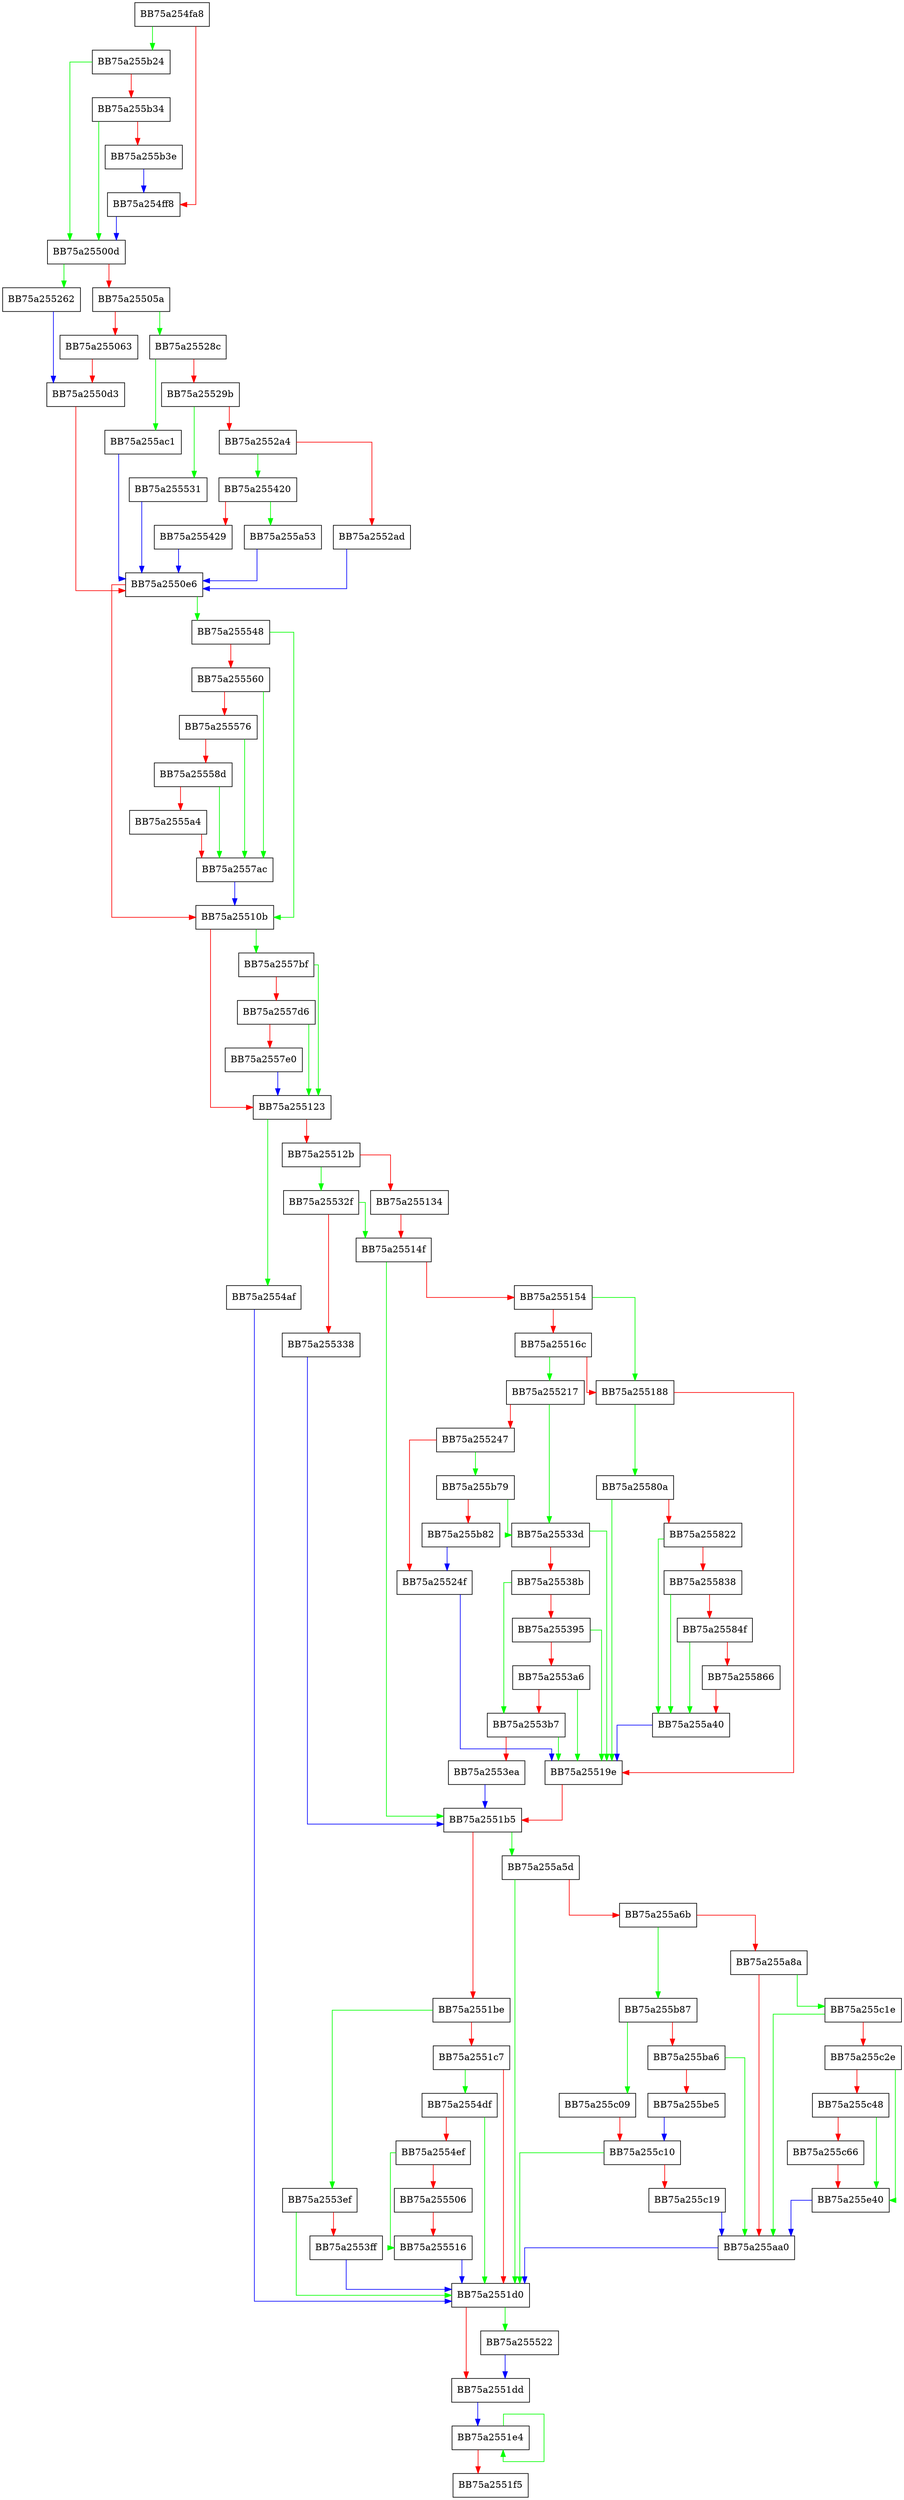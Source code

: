 digraph lexForStdAndTarg {
  node [shape="box"];
  graph [splines=ortho];
  BB75a254fa8 -> BB75a255b24 [color="green"];
  BB75a254fa8 -> BB75a254ff8 [color="red"];
  BB75a254ff8 -> BB75a25500d [color="blue"];
  BB75a25500d -> BB75a255262 [color="green"];
  BB75a25500d -> BB75a25505a [color="red"];
  BB75a25505a -> BB75a25528c [color="green"];
  BB75a25505a -> BB75a255063 [color="red"];
  BB75a255063 -> BB75a2550d3 [color="red"];
  BB75a2550d3 -> BB75a2550e6 [color="red"];
  BB75a2550e6 -> BB75a255548 [color="green"];
  BB75a2550e6 -> BB75a25510b [color="red"];
  BB75a25510b -> BB75a2557bf [color="green"];
  BB75a25510b -> BB75a255123 [color="red"];
  BB75a255123 -> BB75a2554af [color="green"];
  BB75a255123 -> BB75a25512b [color="red"];
  BB75a25512b -> BB75a25532f [color="green"];
  BB75a25512b -> BB75a255134 [color="red"];
  BB75a255134 -> BB75a25514f [color="red"];
  BB75a25514f -> BB75a2551b5 [color="green"];
  BB75a25514f -> BB75a255154 [color="red"];
  BB75a255154 -> BB75a255188 [color="green"];
  BB75a255154 -> BB75a25516c [color="red"];
  BB75a25516c -> BB75a255217 [color="green"];
  BB75a25516c -> BB75a255188 [color="red"];
  BB75a255188 -> BB75a25580a [color="green"];
  BB75a255188 -> BB75a25519e [color="red"];
  BB75a25519e -> BB75a2551b5 [color="red"];
  BB75a2551b5 -> BB75a255a5d [color="green"];
  BB75a2551b5 -> BB75a2551be [color="red"];
  BB75a2551be -> BB75a2553ef [color="green"];
  BB75a2551be -> BB75a2551c7 [color="red"];
  BB75a2551c7 -> BB75a2554df [color="green"];
  BB75a2551c7 -> BB75a2551d0 [color="red"];
  BB75a2551d0 -> BB75a255522 [color="green"];
  BB75a2551d0 -> BB75a2551dd [color="red"];
  BB75a2551dd -> BB75a2551e4 [color="blue"];
  BB75a2551e4 -> BB75a2551e4 [color="green"];
  BB75a2551e4 -> BB75a2551f5 [color="red"];
  BB75a255217 -> BB75a25533d [color="green"];
  BB75a255217 -> BB75a255247 [color="red"];
  BB75a255247 -> BB75a255b79 [color="green"];
  BB75a255247 -> BB75a25524f [color="red"];
  BB75a25524f -> BB75a25519e [color="blue"];
  BB75a255262 -> BB75a2550d3 [color="blue"];
  BB75a25528c -> BB75a255ac1 [color="green"];
  BB75a25528c -> BB75a25529b [color="red"];
  BB75a25529b -> BB75a255531 [color="green"];
  BB75a25529b -> BB75a2552a4 [color="red"];
  BB75a2552a4 -> BB75a255420 [color="green"];
  BB75a2552a4 -> BB75a2552ad [color="red"];
  BB75a2552ad -> BB75a2550e6 [color="blue"];
  BB75a25532f -> BB75a25514f [color="green"];
  BB75a25532f -> BB75a255338 [color="red"];
  BB75a255338 -> BB75a2551b5 [color="blue"];
  BB75a25533d -> BB75a25519e [color="green"];
  BB75a25533d -> BB75a25538b [color="red"];
  BB75a25538b -> BB75a2553b7 [color="green"];
  BB75a25538b -> BB75a255395 [color="red"];
  BB75a255395 -> BB75a25519e [color="green"];
  BB75a255395 -> BB75a2553a6 [color="red"];
  BB75a2553a6 -> BB75a25519e [color="green"];
  BB75a2553a6 -> BB75a2553b7 [color="red"];
  BB75a2553b7 -> BB75a25519e [color="green"];
  BB75a2553b7 -> BB75a2553ea [color="red"];
  BB75a2553ea -> BB75a2551b5 [color="blue"];
  BB75a2553ef -> BB75a2551d0 [color="green"];
  BB75a2553ef -> BB75a2553ff [color="red"];
  BB75a2553ff -> BB75a2551d0 [color="blue"];
  BB75a255420 -> BB75a255a53 [color="green"];
  BB75a255420 -> BB75a255429 [color="red"];
  BB75a255429 -> BB75a2550e6 [color="blue"];
  BB75a2554af -> BB75a2551d0 [color="blue"];
  BB75a2554df -> BB75a2551d0 [color="green"];
  BB75a2554df -> BB75a2554ef [color="red"];
  BB75a2554ef -> BB75a255516 [color="green"];
  BB75a2554ef -> BB75a255506 [color="red"];
  BB75a255506 -> BB75a255516 [color="red"];
  BB75a255516 -> BB75a2551d0 [color="blue"];
  BB75a255522 -> BB75a2551dd [color="blue"];
  BB75a255531 -> BB75a2550e6 [color="blue"];
  BB75a255548 -> BB75a25510b [color="green"];
  BB75a255548 -> BB75a255560 [color="red"];
  BB75a255560 -> BB75a2557ac [color="green"];
  BB75a255560 -> BB75a255576 [color="red"];
  BB75a255576 -> BB75a2557ac [color="green"];
  BB75a255576 -> BB75a25558d [color="red"];
  BB75a25558d -> BB75a2557ac [color="green"];
  BB75a25558d -> BB75a2555a4 [color="red"];
  BB75a2555a4 -> BB75a2557ac [color="red"];
  BB75a2557ac -> BB75a25510b [color="blue"];
  BB75a2557bf -> BB75a255123 [color="green"];
  BB75a2557bf -> BB75a2557d6 [color="red"];
  BB75a2557d6 -> BB75a255123 [color="green"];
  BB75a2557d6 -> BB75a2557e0 [color="red"];
  BB75a2557e0 -> BB75a255123 [color="blue"];
  BB75a25580a -> BB75a25519e [color="green"];
  BB75a25580a -> BB75a255822 [color="red"];
  BB75a255822 -> BB75a255a40 [color="green"];
  BB75a255822 -> BB75a255838 [color="red"];
  BB75a255838 -> BB75a255a40 [color="green"];
  BB75a255838 -> BB75a25584f [color="red"];
  BB75a25584f -> BB75a255a40 [color="green"];
  BB75a25584f -> BB75a255866 [color="red"];
  BB75a255866 -> BB75a255a40 [color="red"];
  BB75a255a40 -> BB75a25519e [color="blue"];
  BB75a255a53 -> BB75a2550e6 [color="blue"];
  BB75a255a5d -> BB75a2551d0 [color="green"];
  BB75a255a5d -> BB75a255a6b [color="red"];
  BB75a255a6b -> BB75a255b87 [color="green"];
  BB75a255a6b -> BB75a255a8a [color="red"];
  BB75a255a8a -> BB75a255c1e [color="green"];
  BB75a255a8a -> BB75a255aa0 [color="red"];
  BB75a255aa0 -> BB75a2551d0 [color="blue"];
  BB75a255ac1 -> BB75a2550e6 [color="blue"];
  BB75a255b24 -> BB75a25500d [color="green"];
  BB75a255b24 -> BB75a255b34 [color="red"];
  BB75a255b34 -> BB75a25500d [color="green"];
  BB75a255b34 -> BB75a255b3e [color="red"];
  BB75a255b3e -> BB75a254ff8 [color="blue"];
  BB75a255b79 -> BB75a25533d [color="green"];
  BB75a255b79 -> BB75a255b82 [color="red"];
  BB75a255b82 -> BB75a25524f [color="blue"];
  BB75a255b87 -> BB75a255c09 [color="green"];
  BB75a255b87 -> BB75a255ba6 [color="red"];
  BB75a255ba6 -> BB75a255aa0 [color="green"];
  BB75a255ba6 -> BB75a255be5 [color="red"];
  BB75a255be5 -> BB75a255c10 [color="blue"];
  BB75a255c09 -> BB75a255c10 [color="red"];
  BB75a255c10 -> BB75a2551d0 [color="green"];
  BB75a255c10 -> BB75a255c19 [color="red"];
  BB75a255c19 -> BB75a255aa0 [color="blue"];
  BB75a255c1e -> BB75a255aa0 [color="green"];
  BB75a255c1e -> BB75a255c2e [color="red"];
  BB75a255c2e -> BB75a255e40 [color="green"];
  BB75a255c2e -> BB75a255c48 [color="red"];
  BB75a255c48 -> BB75a255e40 [color="green"];
  BB75a255c48 -> BB75a255c66 [color="red"];
  BB75a255c66 -> BB75a255e40 [color="red"];
  BB75a255e40 -> BB75a255aa0 [color="blue"];
}